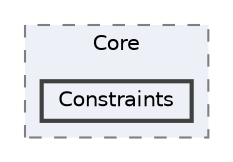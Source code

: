 digraph "C:/Users/User Asus/source/repos/Narrative Generator/Narrative Generator/Core/Constraints"
{
 // LATEX_PDF_SIZE
  bgcolor="transparent";
  edge [fontname=Helvetica,fontsize=10,labelfontname=Helvetica,labelfontsize=10];
  node [fontname=Helvetica,fontsize=10,shape=box,height=0.2,width=0.4];
  compound=true
  subgraph clusterdir_c7590eee68671ea755030b0a1af0a58e {
    graph [ bgcolor="#edf0f7", pencolor="grey50", label="Core", fontname=Helvetica,fontsize=10 style="filled,dashed", URL="dir_c7590eee68671ea755030b0a1af0a58e.html",tooltip=""]
  dir_830ee3aeb9f6afc5beade9fa736a56aa [label="Constraints", fillcolor="#edf0f7", color="grey25", style="filled,bold", URL="dir_830ee3aeb9f6afc5beade9fa736a56aa.html",tooltip=""];
  }
}
